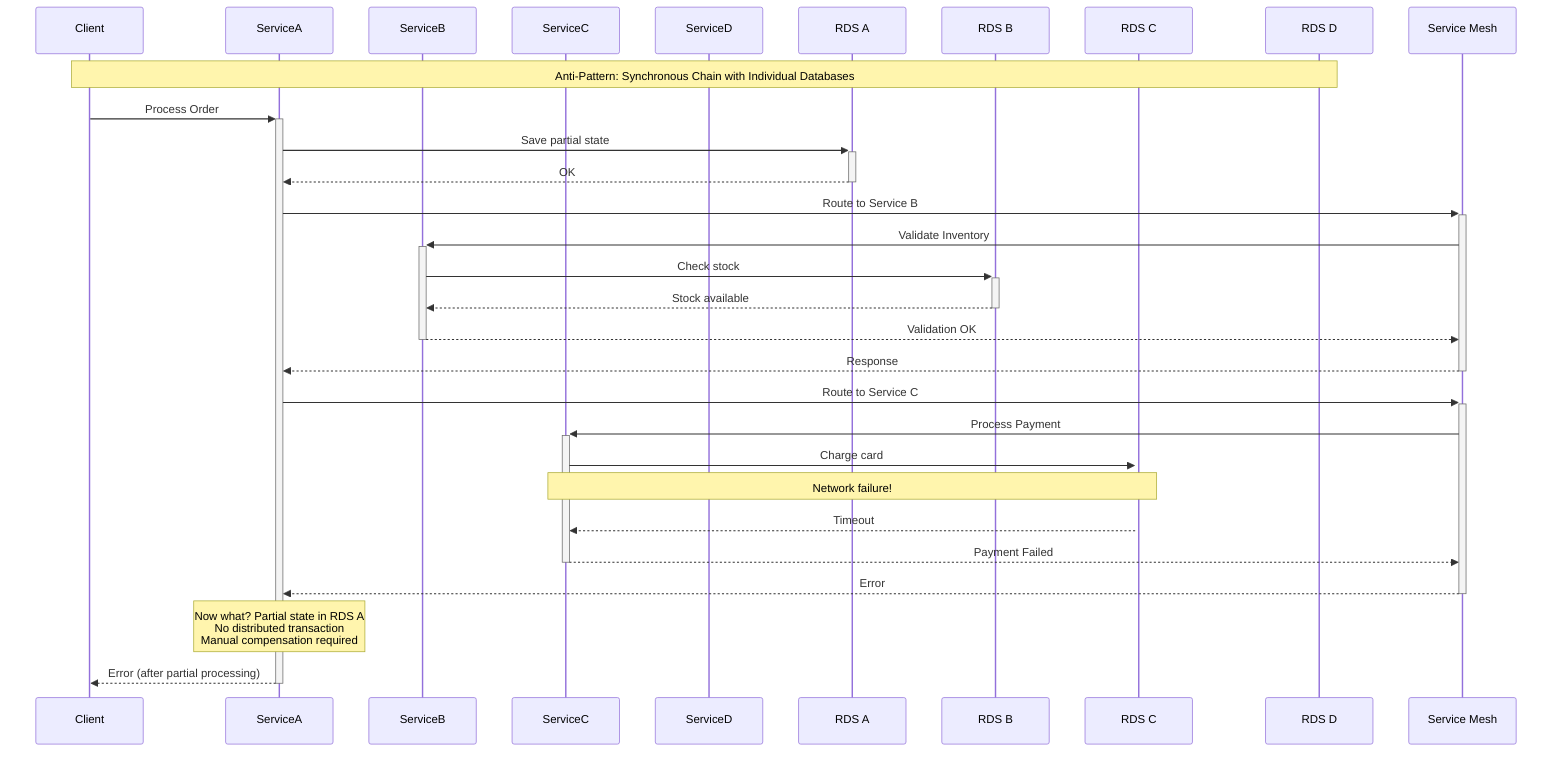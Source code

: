 sequenceDiagram
    participant Client
    participant ServiceA
    participant ServiceB
    participant ServiceC
    participant ServiceD
    participant RDSA as RDS A
    participant RDSB as RDS B
    participant RDSC as RDS C
    participant RDSD as RDS D
    participant Istio as Service Mesh
    
    Note over Client,RDSD: Anti-Pattern: Synchronous Chain with Individual Databases
    
    Client->>+ServiceA: Process Order
    ServiceA->>+RDSA: Save partial state
    RDSA-->>-ServiceA: OK
    
    ServiceA->>+Istio: Route to Service B
    Istio->>+ServiceB: Validate Inventory
    ServiceB->>+RDSB: Check stock
    RDSB-->>-ServiceB: Stock available
    ServiceB-->>-Istio: Validation OK
    Istio-->>-ServiceA: Response
    
    ServiceA->>+Istio: Route to Service C
    Istio->>+ServiceC: Process Payment
    ServiceC->>+RDSC: Charge card
    Note over ServiceC,RDSC: Network failure!
    RDSC-->>ServiceC: Timeout
    ServiceC-->>-Istio: Payment Failed
    Istio-->>-ServiceA: Error
    
    Note over ServiceA: Now what? Partial state in RDS A<br/>No distributed transaction<br/>Manual compensation required
    
    ServiceA-->>-Client: Error (after partial processing)